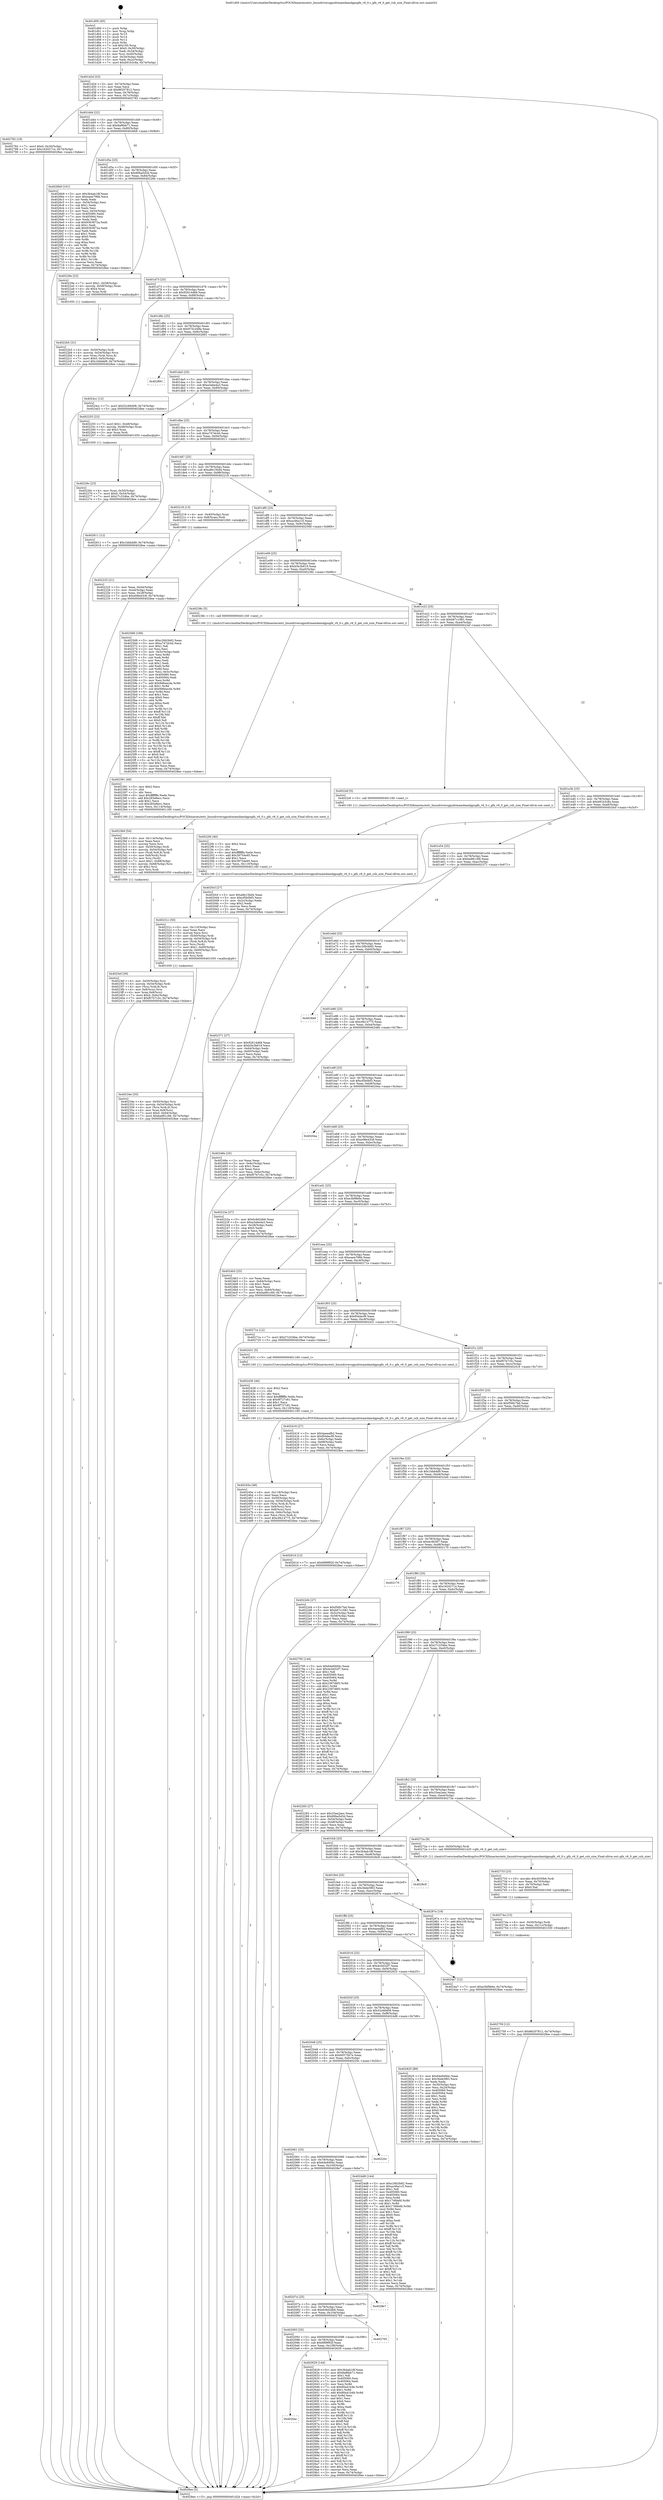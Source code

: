 digraph "0x401d00" {
  label = "0x401d00 (/mnt/c/Users/mathe/Desktop/tcc/POCII/binaries/extr_linuxdriversgpudrmamdamdgpugfx_v6_0.c_gfx_v6_0_get_csb_size_Final-ollvm.out::main(0))"
  labelloc = "t"
  node[shape=record]

  Entry [label="",width=0.3,height=0.3,shape=circle,fillcolor=black,style=filled]
  "0x401d2d" [label="{
     0x401d2d [23]\l
     | [instrs]\l
     &nbsp;&nbsp;0x401d2d \<+3\>: mov -0x74(%rbp),%eax\l
     &nbsp;&nbsp;0x401d30 \<+2\>: mov %eax,%ecx\l
     &nbsp;&nbsp;0x401d32 \<+6\>: sub $0x86207812,%ecx\l
     &nbsp;&nbsp;0x401d38 \<+3\>: mov %eax,-0x78(%rbp)\l
     &nbsp;&nbsp;0x401d3b \<+3\>: mov %ecx,-0x7c(%rbp)\l
     &nbsp;&nbsp;0x401d3e \<+6\>: je 0000000000402782 \<main+0xa82\>\l
  }"]
  "0x402782" [label="{
     0x402782 [19]\l
     | [instrs]\l
     &nbsp;&nbsp;0x402782 \<+7\>: movl $0x0,-0x30(%rbp)\l
     &nbsp;&nbsp;0x402789 \<+7\>: movl $0x1620271e,-0x74(%rbp)\l
     &nbsp;&nbsp;0x402790 \<+5\>: jmp 00000000004028ee \<main+0xbee\>\l
  }"]
  "0x401d44" [label="{
     0x401d44 [22]\l
     | [instrs]\l
     &nbsp;&nbsp;0x401d44 \<+5\>: jmp 0000000000401d49 \<main+0x49\>\l
     &nbsp;&nbsp;0x401d49 \<+3\>: mov -0x78(%rbp),%eax\l
     &nbsp;&nbsp;0x401d4c \<+5\>: sub $0x8af6bb71,%eax\l
     &nbsp;&nbsp;0x401d51 \<+3\>: mov %eax,-0x80(%rbp)\l
     &nbsp;&nbsp;0x401d54 \<+6\>: je 00000000004026b9 \<main+0x9b9\>\l
  }"]
  Exit [label="",width=0.3,height=0.3,shape=circle,fillcolor=black,style=filled,peripheries=2]
  "0x4026b9" [label="{
     0x4026b9 [101]\l
     | [instrs]\l
     &nbsp;&nbsp;0x4026b9 \<+5\>: mov $0x3b4ab18f,%eax\l
     &nbsp;&nbsp;0x4026be \<+5\>: mov $0xeaee796b,%ecx\l
     &nbsp;&nbsp;0x4026c3 \<+2\>: xor %edx,%edx\l
     &nbsp;&nbsp;0x4026c5 \<+3\>: mov -0x54(%rbp),%esi\l
     &nbsp;&nbsp;0x4026c8 \<+3\>: sub $0x1,%edx\l
     &nbsp;&nbsp;0x4026cb \<+2\>: sub %edx,%esi\l
     &nbsp;&nbsp;0x4026cd \<+3\>: mov %esi,-0x54(%rbp)\l
     &nbsp;&nbsp;0x4026d0 \<+7\>: mov 0x405060,%edx\l
     &nbsp;&nbsp;0x4026d7 \<+7\>: mov 0x405064,%esi\l
     &nbsp;&nbsp;0x4026de \<+2\>: mov %edx,%edi\l
     &nbsp;&nbsp;0x4026e0 \<+6\>: sub $0x9363872a,%edi\l
     &nbsp;&nbsp;0x4026e6 \<+3\>: sub $0x1,%edi\l
     &nbsp;&nbsp;0x4026e9 \<+6\>: add $0x9363872a,%edi\l
     &nbsp;&nbsp;0x4026ef \<+3\>: imul %edi,%edx\l
     &nbsp;&nbsp;0x4026f2 \<+3\>: and $0x1,%edx\l
     &nbsp;&nbsp;0x4026f5 \<+3\>: cmp $0x0,%edx\l
     &nbsp;&nbsp;0x4026f8 \<+4\>: sete %r8b\l
     &nbsp;&nbsp;0x4026fc \<+3\>: cmp $0xa,%esi\l
     &nbsp;&nbsp;0x4026ff \<+4\>: setl %r9b\l
     &nbsp;&nbsp;0x402703 \<+3\>: mov %r8b,%r10b\l
     &nbsp;&nbsp;0x402706 \<+3\>: and %r9b,%r10b\l
     &nbsp;&nbsp;0x402709 \<+3\>: xor %r9b,%r8b\l
     &nbsp;&nbsp;0x40270c \<+3\>: or %r8b,%r10b\l
     &nbsp;&nbsp;0x40270f \<+4\>: test $0x1,%r10b\l
     &nbsp;&nbsp;0x402713 \<+3\>: cmovne %ecx,%eax\l
     &nbsp;&nbsp;0x402716 \<+3\>: mov %eax,-0x74(%rbp)\l
     &nbsp;&nbsp;0x402719 \<+5\>: jmp 00000000004028ee \<main+0xbee\>\l
  }"]
  "0x401d5a" [label="{
     0x401d5a [25]\l
     | [instrs]\l
     &nbsp;&nbsp;0x401d5a \<+5\>: jmp 0000000000401d5f \<main+0x5f\>\l
     &nbsp;&nbsp;0x401d5f \<+3\>: mov -0x78(%rbp),%eax\l
     &nbsp;&nbsp;0x401d62 \<+5\>: sub $0x90ba5d3d,%eax\l
     &nbsp;&nbsp;0x401d67 \<+6\>: mov %eax,-0x84(%rbp)\l
     &nbsp;&nbsp;0x401d6d \<+6\>: je 000000000040229e \<main+0x59e\>\l
  }"]
  "0x402759" [label="{
     0x402759 [12]\l
     | [instrs]\l
     &nbsp;&nbsp;0x402759 \<+7\>: movl $0x86207812,-0x74(%rbp)\l
     &nbsp;&nbsp;0x402760 \<+5\>: jmp 00000000004028ee \<main+0xbee\>\l
  }"]
  "0x40229e" [label="{
     0x40229e [23]\l
     | [instrs]\l
     &nbsp;&nbsp;0x40229e \<+7\>: movl $0x1,-0x58(%rbp)\l
     &nbsp;&nbsp;0x4022a5 \<+4\>: movslq -0x58(%rbp),%rax\l
     &nbsp;&nbsp;0x4022a9 \<+4\>: shl $0x4,%rax\l
     &nbsp;&nbsp;0x4022ad \<+3\>: mov %rax,%rdi\l
     &nbsp;&nbsp;0x4022b0 \<+5\>: call 0000000000401050 \<malloc@plt\>\l
     | [calls]\l
     &nbsp;&nbsp;0x401050 \{1\} (unknown)\l
  }"]
  "0x401d73" [label="{
     0x401d73 [25]\l
     | [instrs]\l
     &nbsp;&nbsp;0x401d73 \<+5\>: jmp 0000000000401d78 \<main+0x78\>\l
     &nbsp;&nbsp;0x401d78 \<+3\>: mov -0x78(%rbp),%eax\l
     &nbsp;&nbsp;0x401d7b \<+5\>: sub $0x92614d68,%eax\l
     &nbsp;&nbsp;0x401d80 \<+6\>: mov %eax,-0x88(%rbp)\l
     &nbsp;&nbsp;0x401d86 \<+6\>: je 00000000004024cc \<main+0x7cc\>\l
  }"]
  "0x40274a" [label="{
     0x40274a [15]\l
     | [instrs]\l
     &nbsp;&nbsp;0x40274a \<+4\>: mov -0x50(%rbp),%rdi\l
     &nbsp;&nbsp;0x40274e \<+6\>: mov %eax,-0x11c(%rbp)\l
     &nbsp;&nbsp;0x402754 \<+5\>: call 0000000000401030 \<free@plt\>\l
     | [calls]\l
     &nbsp;&nbsp;0x401030 \{1\} (unknown)\l
  }"]
  "0x4024cc" [label="{
     0x4024cc [12]\l
     | [instrs]\l
     &nbsp;&nbsp;0x4024cc \<+7\>: movl $0x52c66d08,-0x74(%rbp)\l
     &nbsp;&nbsp;0x4024d3 \<+5\>: jmp 00000000004028ee \<main+0xbee\>\l
  }"]
  "0x401d8c" [label="{
     0x401d8c [25]\l
     | [instrs]\l
     &nbsp;&nbsp;0x401d8c \<+5\>: jmp 0000000000401d91 \<main+0x91\>\l
     &nbsp;&nbsp;0x401d91 \<+3\>: mov -0x78(%rbp),%eax\l
     &nbsp;&nbsp;0x401d94 \<+5\>: sub $0x97d1d48a,%eax\l
     &nbsp;&nbsp;0x401d99 \<+6\>: mov %eax,-0x8c(%rbp)\l
     &nbsp;&nbsp;0x401d9f \<+6\>: je 0000000000402891 \<main+0xb91\>\l
  }"]
  "0x402733" [label="{
     0x402733 [23]\l
     | [instrs]\l
     &nbsp;&nbsp;0x402733 \<+10\>: movabs $0x4030b6,%rdi\l
     &nbsp;&nbsp;0x40273d \<+3\>: mov %eax,-0x70(%rbp)\l
     &nbsp;&nbsp;0x402740 \<+3\>: mov -0x70(%rbp),%esi\l
     &nbsp;&nbsp;0x402743 \<+2\>: mov $0x0,%al\l
     &nbsp;&nbsp;0x402745 \<+5\>: call 0000000000401040 \<printf@plt\>\l
     | [calls]\l
     &nbsp;&nbsp;0x401040 \{1\} (unknown)\l
  }"]
  "0x402891" [label="{
     0x402891\l
  }", style=dashed]
  "0x401da5" [label="{
     0x401da5 [25]\l
     | [instrs]\l
     &nbsp;&nbsp;0x401da5 \<+5\>: jmp 0000000000401daa \<main+0xaa\>\l
     &nbsp;&nbsp;0x401daa \<+3\>: mov -0x78(%rbp),%eax\l
     &nbsp;&nbsp;0x401dad \<+5\>: sub $0xa3abe4a3,%eax\l
     &nbsp;&nbsp;0x401db2 \<+6\>: mov %eax,-0x90(%rbp)\l
     &nbsp;&nbsp;0x401db8 \<+6\>: je 0000000000402255 \<main+0x555\>\l
  }"]
  "0x4020ac" [label="{
     0x4020ac\l
  }", style=dashed]
  "0x402255" [label="{
     0x402255 [23]\l
     | [instrs]\l
     &nbsp;&nbsp;0x402255 \<+7\>: movl $0x1,-0x48(%rbp)\l
     &nbsp;&nbsp;0x40225c \<+4\>: movslq -0x48(%rbp),%rax\l
     &nbsp;&nbsp;0x402260 \<+4\>: shl $0x3,%rax\l
     &nbsp;&nbsp;0x402264 \<+3\>: mov %rax,%rdi\l
     &nbsp;&nbsp;0x402267 \<+5\>: call 0000000000401050 \<malloc@plt\>\l
     | [calls]\l
     &nbsp;&nbsp;0x401050 \{1\} (unknown)\l
  }"]
  "0x401dbe" [label="{
     0x401dbe [25]\l
     | [instrs]\l
     &nbsp;&nbsp;0x401dbe \<+5\>: jmp 0000000000401dc3 \<main+0xc3\>\l
     &nbsp;&nbsp;0x401dc3 \<+3\>: mov -0x78(%rbp),%eax\l
     &nbsp;&nbsp;0x401dc6 \<+5\>: sub $0xa747dc44,%eax\l
     &nbsp;&nbsp;0x401dcb \<+6\>: mov %eax,-0x94(%rbp)\l
     &nbsp;&nbsp;0x401dd1 \<+6\>: je 0000000000402611 \<main+0x911\>\l
  }"]
  "0x402629" [label="{
     0x402629 [144]\l
     | [instrs]\l
     &nbsp;&nbsp;0x402629 \<+5\>: mov $0x3b4ab18f,%eax\l
     &nbsp;&nbsp;0x40262e \<+5\>: mov $0x8af6bb71,%ecx\l
     &nbsp;&nbsp;0x402633 \<+2\>: mov $0x1,%dl\l
     &nbsp;&nbsp;0x402635 \<+7\>: mov 0x405060,%esi\l
     &nbsp;&nbsp;0x40263c \<+7\>: mov 0x405064,%edi\l
     &nbsp;&nbsp;0x402643 \<+3\>: mov %esi,%r8d\l
     &nbsp;&nbsp;0x402646 \<+7\>: sub $0x80a41b4b,%r8d\l
     &nbsp;&nbsp;0x40264d \<+4\>: sub $0x1,%r8d\l
     &nbsp;&nbsp;0x402651 \<+7\>: add $0x80a41b4b,%r8d\l
     &nbsp;&nbsp;0x402658 \<+4\>: imul %r8d,%esi\l
     &nbsp;&nbsp;0x40265c \<+3\>: and $0x1,%esi\l
     &nbsp;&nbsp;0x40265f \<+3\>: cmp $0x0,%esi\l
     &nbsp;&nbsp;0x402662 \<+4\>: sete %r9b\l
     &nbsp;&nbsp;0x402666 \<+3\>: cmp $0xa,%edi\l
     &nbsp;&nbsp;0x402669 \<+4\>: setl %r10b\l
     &nbsp;&nbsp;0x40266d \<+3\>: mov %r9b,%r11b\l
     &nbsp;&nbsp;0x402670 \<+4\>: xor $0xff,%r11b\l
     &nbsp;&nbsp;0x402674 \<+3\>: mov %r10b,%bl\l
     &nbsp;&nbsp;0x402677 \<+3\>: xor $0xff,%bl\l
     &nbsp;&nbsp;0x40267a \<+3\>: xor $0x1,%dl\l
     &nbsp;&nbsp;0x40267d \<+3\>: mov %r11b,%r14b\l
     &nbsp;&nbsp;0x402680 \<+4\>: and $0xff,%r14b\l
     &nbsp;&nbsp;0x402684 \<+3\>: and %dl,%r9b\l
     &nbsp;&nbsp;0x402687 \<+3\>: mov %bl,%r15b\l
     &nbsp;&nbsp;0x40268a \<+4\>: and $0xff,%r15b\l
     &nbsp;&nbsp;0x40268e \<+3\>: and %dl,%r10b\l
     &nbsp;&nbsp;0x402691 \<+3\>: or %r9b,%r14b\l
     &nbsp;&nbsp;0x402694 \<+3\>: or %r10b,%r15b\l
     &nbsp;&nbsp;0x402697 \<+3\>: xor %r15b,%r14b\l
     &nbsp;&nbsp;0x40269a \<+3\>: or %bl,%r11b\l
     &nbsp;&nbsp;0x40269d \<+4\>: xor $0xff,%r11b\l
     &nbsp;&nbsp;0x4026a1 \<+3\>: or $0x1,%dl\l
     &nbsp;&nbsp;0x4026a4 \<+3\>: and %dl,%r11b\l
     &nbsp;&nbsp;0x4026a7 \<+3\>: or %r11b,%r14b\l
     &nbsp;&nbsp;0x4026aa \<+4\>: test $0x1,%r14b\l
     &nbsp;&nbsp;0x4026ae \<+3\>: cmovne %ecx,%eax\l
     &nbsp;&nbsp;0x4026b1 \<+3\>: mov %eax,-0x74(%rbp)\l
     &nbsp;&nbsp;0x4026b4 \<+5\>: jmp 00000000004028ee \<main+0xbee\>\l
  }"]
  "0x402611" [label="{
     0x402611 [12]\l
     | [instrs]\l
     &nbsp;&nbsp;0x402611 \<+7\>: movl $0x1bbbdd9,-0x74(%rbp)\l
     &nbsp;&nbsp;0x402618 \<+5\>: jmp 00000000004028ee \<main+0xbee\>\l
  }"]
  "0x401dd7" [label="{
     0x401dd7 [25]\l
     | [instrs]\l
     &nbsp;&nbsp;0x401dd7 \<+5\>: jmp 0000000000401ddc \<main+0xdc\>\l
     &nbsp;&nbsp;0x401ddc \<+3\>: mov -0x78(%rbp),%eax\l
     &nbsp;&nbsp;0x401ddf \<+5\>: sub $0xa8e15bd4,%eax\l
     &nbsp;&nbsp;0x401de4 \<+6\>: mov %eax,-0x98(%rbp)\l
     &nbsp;&nbsp;0x401dea \<+6\>: je 0000000000402218 \<main+0x518\>\l
  }"]
  "0x402093" [label="{
     0x402093 [25]\l
     | [instrs]\l
     &nbsp;&nbsp;0x402093 \<+5\>: jmp 0000000000402098 \<main+0x398\>\l
     &nbsp;&nbsp;0x402098 \<+3\>: mov -0x78(%rbp),%eax\l
     &nbsp;&nbsp;0x40209b \<+5\>: sub $0x6f99f92f,%eax\l
     &nbsp;&nbsp;0x4020a0 \<+6\>: mov %eax,-0x108(%rbp)\l
     &nbsp;&nbsp;0x4020a6 \<+6\>: je 0000000000402629 \<main+0x929\>\l
  }"]
  "0x402218" [label="{
     0x402218 [13]\l
     | [instrs]\l
     &nbsp;&nbsp;0x402218 \<+4\>: mov -0x40(%rbp),%rax\l
     &nbsp;&nbsp;0x40221c \<+4\>: mov 0x8(%rax),%rdi\l
     &nbsp;&nbsp;0x402220 \<+5\>: call 0000000000401060 \<atoi@plt\>\l
     | [calls]\l
     &nbsp;&nbsp;0x401060 \{1\} (unknown)\l
  }"]
  "0x401df0" [label="{
     0x401df0 [25]\l
     | [instrs]\l
     &nbsp;&nbsp;0x401df0 \<+5\>: jmp 0000000000401df5 \<main+0xf5\>\l
     &nbsp;&nbsp;0x401df5 \<+3\>: mov -0x78(%rbp),%eax\l
     &nbsp;&nbsp;0x401df8 \<+5\>: sub $0xac46a1c5,%eax\l
     &nbsp;&nbsp;0x401dfd \<+6\>: mov %eax,-0x9c(%rbp)\l
     &nbsp;&nbsp;0x401e03 \<+6\>: je 0000000000402568 \<main+0x868\>\l
  }"]
  "0x402765" [label="{
     0x402765\l
  }", style=dashed]
  "0x402568" [label="{
     0x402568 [169]\l
     | [instrs]\l
     &nbsp;&nbsp;0x402568 \<+5\>: mov $0xc26b3b82,%eax\l
     &nbsp;&nbsp;0x40256d \<+5\>: mov $0xa747dc44,%ecx\l
     &nbsp;&nbsp;0x402572 \<+2\>: mov $0x1,%dl\l
     &nbsp;&nbsp;0x402574 \<+2\>: xor %esi,%esi\l
     &nbsp;&nbsp;0x402576 \<+3\>: mov -0x5c(%rbp),%edi\l
     &nbsp;&nbsp;0x402579 \<+3\>: mov %esi,%r8d\l
     &nbsp;&nbsp;0x40257c \<+3\>: sub %edi,%r8d\l
     &nbsp;&nbsp;0x40257f \<+2\>: mov %esi,%edi\l
     &nbsp;&nbsp;0x402581 \<+3\>: sub $0x1,%edi\l
     &nbsp;&nbsp;0x402584 \<+3\>: add %edi,%r8d\l
     &nbsp;&nbsp;0x402587 \<+3\>: sub %r8d,%esi\l
     &nbsp;&nbsp;0x40258a \<+3\>: mov %esi,-0x5c(%rbp)\l
     &nbsp;&nbsp;0x40258d \<+7\>: mov 0x405060,%esi\l
     &nbsp;&nbsp;0x402594 \<+7\>: mov 0x405064,%edi\l
     &nbsp;&nbsp;0x40259b \<+3\>: mov %esi,%r8d\l
     &nbsp;&nbsp;0x40259e \<+7\>: add $0x9d6eacda,%r8d\l
     &nbsp;&nbsp;0x4025a5 \<+4\>: sub $0x1,%r8d\l
     &nbsp;&nbsp;0x4025a9 \<+7\>: sub $0x9d6eacda,%r8d\l
     &nbsp;&nbsp;0x4025b0 \<+4\>: imul %r8d,%esi\l
     &nbsp;&nbsp;0x4025b4 \<+3\>: and $0x1,%esi\l
     &nbsp;&nbsp;0x4025b7 \<+3\>: cmp $0x0,%esi\l
     &nbsp;&nbsp;0x4025ba \<+4\>: sete %r9b\l
     &nbsp;&nbsp;0x4025be \<+3\>: cmp $0xa,%edi\l
     &nbsp;&nbsp;0x4025c1 \<+4\>: setl %r10b\l
     &nbsp;&nbsp;0x4025c5 \<+3\>: mov %r9b,%r11b\l
     &nbsp;&nbsp;0x4025c8 \<+4\>: xor $0xff,%r11b\l
     &nbsp;&nbsp;0x4025cc \<+3\>: mov %r10b,%bl\l
     &nbsp;&nbsp;0x4025cf \<+3\>: xor $0xff,%bl\l
     &nbsp;&nbsp;0x4025d2 \<+3\>: xor $0x0,%dl\l
     &nbsp;&nbsp;0x4025d5 \<+3\>: mov %r11b,%r14b\l
     &nbsp;&nbsp;0x4025d8 \<+4\>: and $0x0,%r14b\l
     &nbsp;&nbsp;0x4025dc \<+3\>: and %dl,%r9b\l
     &nbsp;&nbsp;0x4025df \<+3\>: mov %bl,%r15b\l
     &nbsp;&nbsp;0x4025e2 \<+4\>: and $0x0,%r15b\l
     &nbsp;&nbsp;0x4025e6 \<+3\>: and %dl,%r10b\l
     &nbsp;&nbsp;0x4025e9 \<+3\>: or %r9b,%r14b\l
     &nbsp;&nbsp;0x4025ec \<+3\>: or %r10b,%r15b\l
     &nbsp;&nbsp;0x4025ef \<+3\>: xor %r15b,%r14b\l
     &nbsp;&nbsp;0x4025f2 \<+3\>: or %bl,%r11b\l
     &nbsp;&nbsp;0x4025f5 \<+4\>: xor $0xff,%r11b\l
     &nbsp;&nbsp;0x4025f9 \<+3\>: or $0x0,%dl\l
     &nbsp;&nbsp;0x4025fc \<+3\>: and %dl,%r11b\l
     &nbsp;&nbsp;0x4025ff \<+3\>: or %r11b,%r14b\l
     &nbsp;&nbsp;0x402602 \<+4\>: test $0x1,%r14b\l
     &nbsp;&nbsp;0x402606 \<+3\>: cmovne %ecx,%eax\l
     &nbsp;&nbsp;0x402609 \<+3\>: mov %eax,-0x74(%rbp)\l
     &nbsp;&nbsp;0x40260c \<+5\>: jmp 00000000004028ee \<main+0xbee\>\l
  }"]
  "0x401e09" [label="{
     0x401e09 [25]\l
     | [instrs]\l
     &nbsp;&nbsp;0x401e09 \<+5\>: jmp 0000000000401e0e \<main+0x10e\>\l
     &nbsp;&nbsp;0x401e0e \<+3\>: mov -0x78(%rbp),%eax\l
     &nbsp;&nbsp;0x401e11 \<+5\>: sub $0xb5e3b619,%eax\l
     &nbsp;&nbsp;0x401e16 \<+6\>: mov %eax,-0xa0(%rbp)\l
     &nbsp;&nbsp;0x401e1c \<+6\>: je 000000000040238c \<main+0x68c\>\l
  }"]
  "0x40207a" [label="{
     0x40207a [25]\l
     | [instrs]\l
     &nbsp;&nbsp;0x40207a \<+5\>: jmp 000000000040207f \<main+0x37f\>\l
     &nbsp;&nbsp;0x40207f \<+3\>: mov -0x78(%rbp),%eax\l
     &nbsp;&nbsp;0x402082 \<+5\>: sub $0x6c8d2db6,%eax\l
     &nbsp;&nbsp;0x402087 \<+6\>: mov %eax,-0x104(%rbp)\l
     &nbsp;&nbsp;0x40208d \<+6\>: je 0000000000402765 \<main+0xa65\>\l
  }"]
  "0x40238c" [label="{
     0x40238c [5]\l
     | [instrs]\l
     &nbsp;&nbsp;0x40238c \<+5\>: call 0000000000401160 \<next_i\>\l
     | [calls]\l
     &nbsp;&nbsp;0x401160 \{1\} (/mnt/c/Users/mathe/Desktop/tcc/POCII/binaries/extr_linuxdriversgpudrmamdamdgpugfx_v6_0.c_gfx_v6_0_get_csb_size_Final-ollvm.out::next_i)\l
  }"]
  "0x401e22" [label="{
     0x401e22 [25]\l
     | [instrs]\l
     &nbsp;&nbsp;0x401e22 \<+5\>: jmp 0000000000401e27 \<main+0x127\>\l
     &nbsp;&nbsp;0x401e27 \<+3\>: mov -0x78(%rbp),%eax\l
     &nbsp;&nbsp;0x401e2a \<+5\>: sub $0xb67c1681,%eax\l
     &nbsp;&nbsp;0x401e2f \<+6\>: mov %eax,-0xa4(%rbp)\l
     &nbsp;&nbsp;0x401e35 \<+6\>: je 00000000004022ef \<main+0x5ef\>\l
  }"]
  "0x4028e7" [label="{
     0x4028e7\l
  }", style=dashed]
  "0x4022ef" [label="{
     0x4022ef [5]\l
     | [instrs]\l
     &nbsp;&nbsp;0x4022ef \<+5\>: call 0000000000401160 \<next_i\>\l
     | [calls]\l
     &nbsp;&nbsp;0x401160 \{1\} (/mnt/c/Users/mathe/Desktop/tcc/POCII/binaries/extr_linuxdriversgpudrmamdamdgpugfx_v6_0.c_gfx_v6_0_get_csb_size_Final-ollvm.out::next_i)\l
  }"]
  "0x401e3b" [label="{
     0x401e3b [25]\l
     | [instrs]\l
     &nbsp;&nbsp;0x401e3b \<+5\>: jmp 0000000000401e40 \<main+0x140\>\l
     &nbsp;&nbsp;0x401e40 \<+3\>: mov -0x78(%rbp),%eax\l
     &nbsp;&nbsp;0x401e43 \<+5\>: sub $0xb91b3c8a,%eax\l
     &nbsp;&nbsp;0x401e48 \<+6\>: mov %eax,-0xa8(%rbp)\l
     &nbsp;&nbsp;0x401e4e \<+6\>: je 00000000004020cf \<main+0x3cf\>\l
  }"]
  "0x402061" [label="{
     0x402061 [25]\l
     | [instrs]\l
     &nbsp;&nbsp;0x402061 \<+5\>: jmp 0000000000402066 \<main+0x366\>\l
     &nbsp;&nbsp;0x402066 \<+3\>: mov -0x78(%rbp),%eax\l
     &nbsp;&nbsp;0x402069 \<+5\>: sub $0x64e9494c,%eax\l
     &nbsp;&nbsp;0x40206e \<+6\>: mov %eax,-0x100(%rbp)\l
     &nbsp;&nbsp;0x402074 \<+6\>: je 00000000004028e7 \<main+0xbe7\>\l
  }"]
  "0x4020cf" [label="{
     0x4020cf [27]\l
     | [instrs]\l
     &nbsp;&nbsp;0x4020cf \<+5\>: mov $0xa8e15bd4,%eax\l
     &nbsp;&nbsp;0x4020d4 \<+5\>: mov $0xcf5b0bf3,%ecx\l
     &nbsp;&nbsp;0x4020d9 \<+3\>: mov -0x2c(%rbp),%edx\l
     &nbsp;&nbsp;0x4020dc \<+3\>: cmp $0x2,%edx\l
     &nbsp;&nbsp;0x4020df \<+3\>: cmovne %ecx,%eax\l
     &nbsp;&nbsp;0x4020e2 \<+3\>: mov %eax,-0x74(%rbp)\l
     &nbsp;&nbsp;0x4020e5 \<+5\>: jmp 00000000004028ee \<main+0xbee\>\l
  }"]
  "0x401e54" [label="{
     0x401e54 [25]\l
     | [instrs]\l
     &nbsp;&nbsp;0x401e54 \<+5\>: jmp 0000000000401e59 \<main+0x159\>\l
     &nbsp;&nbsp;0x401e59 \<+3\>: mov -0x78(%rbp),%eax\l
     &nbsp;&nbsp;0x401e5c \<+5\>: sub $0xba981c68,%eax\l
     &nbsp;&nbsp;0x401e61 \<+6\>: mov %eax,-0xac(%rbp)\l
     &nbsp;&nbsp;0x401e67 \<+6\>: je 0000000000402371 \<main+0x671\>\l
  }"]
  "0x4028ee" [label="{
     0x4028ee [5]\l
     | [instrs]\l
     &nbsp;&nbsp;0x4028ee \<+5\>: jmp 0000000000401d2d \<main+0x2d\>\l
  }"]
  "0x401d00" [label="{
     0x401d00 [45]\l
     | [instrs]\l
     &nbsp;&nbsp;0x401d00 \<+1\>: push %rbp\l
     &nbsp;&nbsp;0x401d01 \<+3\>: mov %rsp,%rbp\l
     &nbsp;&nbsp;0x401d04 \<+2\>: push %r15\l
     &nbsp;&nbsp;0x401d06 \<+2\>: push %r14\l
     &nbsp;&nbsp;0x401d08 \<+2\>: push %r12\l
     &nbsp;&nbsp;0x401d0a \<+1\>: push %rbx\l
     &nbsp;&nbsp;0x401d0b \<+7\>: sub $0x100,%rsp\l
     &nbsp;&nbsp;0x401d12 \<+7\>: movl $0x0,-0x30(%rbp)\l
     &nbsp;&nbsp;0x401d19 \<+3\>: mov %edi,-0x34(%rbp)\l
     &nbsp;&nbsp;0x401d1c \<+4\>: mov %rsi,-0x40(%rbp)\l
     &nbsp;&nbsp;0x401d20 \<+3\>: mov -0x34(%rbp),%edi\l
     &nbsp;&nbsp;0x401d23 \<+3\>: mov %edi,-0x2c(%rbp)\l
     &nbsp;&nbsp;0x401d26 \<+7\>: movl $0xb91b3c8a,-0x74(%rbp)\l
  }"]
  "0x402225" [label="{
     0x402225 [21]\l
     | [instrs]\l
     &nbsp;&nbsp;0x402225 \<+3\>: mov %eax,-0x44(%rbp)\l
     &nbsp;&nbsp;0x402228 \<+3\>: mov -0x44(%rbp),%eax\l
     &nbsp;&nbsp;0x40222b \<+3\>: mov %eax,-0x28(%rbp)\l
     &nbsp;&nbsp;0x40222e \<+7\>: movl $0xe08e43c8,-0x74(%rbp)\l
     &nbsp;&nbsp;0x402235 \<+5\>: jmp 00000000004028ee \<main+0xbee\>\l
  }"]
  "0x40220c" [label="{
     0x40220c\l
  }", style=dashed]
  "0x402371" [label="{
     0x402371 [27]\l
     | [instrs]\l
     &nbsp;&nbsp;0x402371 \<+5\>: mov $0x92614d68,%eax\l
     &nbsp;&nbsp;0x402376 \<+5\>: mov $0xb5e3b619,%ecx\l
     &nbsp;&nbsp;0x40237b \<+3\>: mov -0x64(%rbp),%edx\l
     &nbsp;&nbsp;0x40237e \<+3\>: cmp -0x60(%rbp),%edx\l
     &nbsp;&nbsp;0x402381 \<+3\>: cmovl %ecx,%eax\l
     &nbsp;&nbsp;0x402384 \<+3\>: mov %eax,-0x74(%rbp)\l
     &nbsp;&nbsp;0x402387 \<+5\>: jmp 00000000004028ee \<main+0xbee\>\l
  }"]
  "0x401e6d" [label="{
     0x401e6d [25]\l
     | [instrs]\l
     &nbsp;&nbsp;0x401e6d \<+5\>: jmp 0000000000401e72 \<main+0x172\>\l
     &nbsp;&nbsp;0x401e72 \<+3\>: mov -0x78(%rbp),%eax\l
     &nbsp;&nbsp;0x401e75 \<+5\>: sub $0xc26b3b82,%eax\l
     &nbsp;&nbsp;0x401e7a \<+6\>: mov %eax,-0xb0(%rbp)\l
     &nbsp;&nbsp;0x401e80 \<+6\>: je 00000000004028a9 \<main+0xba9\>\l
  }"]
  "0x402048" [label="{
     0x402048 [25]\l
     | [instrs]\l
     &nbsp;&nbsp;0x402048 \<+5\>: jmp 000000000040204d \<main+0x34d\>\l
     &nbsp;&nbsp;0x40204d \<+3\>: mov -0x78(%rbp),%eax\l
     &nbsp;&nbsp;0x402050 \<+5\>: sub $0x60575b7e,%eax\l
     &nbsp;&nbsp;0x402055 \<+6\>: mov %eax,-0xfc(%rbp)\l
     &nbsp;&nbsp;0x40205b \<+6\>: je 000000000040220c \<main+0x50c\>\l
  }"]
  "0x4028a9" [label="{
     0x4028a9\l
  }", style=dashed]
  "0x401e86" [label="{
     0x401e86 [25]\l
     | [instrs]\l
     &nbsp;&nbsp;0x401e86 \<+5\>: jmp 0000000000401e8b \<main+0x18b\>\l
     &nbsp;&nbsp;0x401e8b \<+3\>: mov -0x78(%rbp),%eax\l
     &nbsp;&nbsp;0x401e8e \<+5\>: sub $0xc6b14775,%eax\l
     &nbsp;&nbsp;0x401e93 \<+6\>: mov %eax,-0xb4(%rbp)\l
     &nbsp;&nbsp;0x401e99 \<+6\>: je 000000000040248e \<main+0x78e\>\l
  }"]
  "0x4024d8" [label="{
     0x4024d8 [144]\l
     | [instrs]\l
     &nbsp;&nbsp;0x4024d8 \<+5\>: mov $0xc26b3b82,%eax\l
     &nbsp;&nbsp;0x4024dd \<+5\>: mov $0xac46a1c5,%ecx\l
     &nbsp;&nbsp;0x4024e2 \<+2\>: mov $0x1,%dl\l
     &nbsp;&nbsp;0x4024e4 \<+7\>: mov 0x405060,%esi\l
     &nbsp;&nbsp;0x4024eb \<+7\>: mov 0x405064,%edi\l
     &nbsp;&nbsp;0x4024f2 \<+3\>: mov %esi,%r8d\l
     &nbsp;&nbsp;0x4024f5 \<+7\>: sub $0x174fdefd,%r8d\l
     &nbsp;&nbsp;0x4024fc \<+4\>: sub $0x1,%r8d\l
     &nbsp;&nbsp;0x402500 \<+7\>: add $0x174fdefd,%r8d\l
     &nbsp;&nbsp;0x402507 \<+4\>: imul %r8d,%esi\l
     &nbsp;&nbsp;0x40250b \<+3\>: and $0x1,%esi\l
     &nbsp;&nbsp;0x40250e \<+3\>: cmp $0x0,%esi\l
     &nbsp;&nbsp;0x402511 \<+4\>: sete %r9b\l
     &nbsp;&nbsp;0x402515 \<+3\>: cmp $0xa,%edi\l
     &nbsp;&nbsp;0x402518 \<+4\>: setl %r10b\l
     &nbsp;&nbsp;0x40251c \<+3\>: mov %r9b,%r11b\l
     &nbsp;&nbsp;0x40251f \<+4\>: xor $0xff,%r11b\l
     &nbsp;&nbsp;0x402523 \<+3\>: mov %r10b,%bl\l
     &nbsp;&nbsp;0x402526 \<+3\>: xor $0xff,%bl\l
     &nbsp;&nbsp;0x402529 \<+3\>: xor $0x1,%dl\l
     &nbsp;&nbsp;0x40252c \<+3\>: mov %r11b,%r14b\l
     &nbsp;&nbsp;0x40252f \<+4\>: and $0xff,%r14b\l
     &nbsp;&nbsp;0x402533 \<+3\>: and %dl,%r9b\l
     &nbsp;&nbsp;0x402536 \<+3\>: mov %bl,%r15b\l
     &nbsp;&nbsp;0x402539 \<+4\>: and $0xff,%r15b\l
     &nbsp;&nbsp;0x40253d \<+3\>: and %dl,%r10b\l
     &nbsp;&nbsp;0x402540 \<+3\>: or %r9b,%r14b\l
     &nbsp;&nbsp;0x402543 \<+3\>: or %r10b,%r15b\l
     &nbsp;&nbsp;0x402546 \<+3\>: xor %r15b,%r14b\l
     &nbsp;&nbsp;0x402549 \<+3\>: or %bl,%r11b\l
     &nbsp;&nbsp;0x40254c \<+4\>: xor $0xff,%r11b\l
     &nbsp;&nbsp;0x402550 \<+3\>: or $0x1,%dl\l
     &nbsp;&nbsp;0x402553 \<+3\>: and %dl,%r11b\l
     &nbsp;&nbsp;0x402556 \<+3\>: or %r11b,%r14b\l
     &nbsp;&nbsp;0x402559 \<+4\>: test $0x1,%r14b\l
     &nbsp;&nbsp;0x40255d \<+3\>: cmovne %ecx,%eax\l
     &nbsp;&nbsp;0x402560 \<+3\>: mov %eax,-0x74(%rbp)\l
     &nbsp;&nbsp;0x402563 \<+5\>: jmp 00000000004028ee \<main+0xbee\>\l
  }"]
  "0x40248e" [label="{
     0x40248e [25]\l
     | [instrs]\l
     &nbsp;&nbsp;0x40248e \<+2\>: xor %eax,%eax\l
     &nbsp;&nbsp;0x402490 \<+3\>: mov -0x6c(%rbp),%ecx\l
     &nbsp;&nbsp;0x402493 \<+3\>: sub $0x1,%eax\l
     &nbsp;&nbsp;0x402496 \<+2\>: sub %eax,%ecx\l
     &nbsp;&nbsp;0x402498 \<+3\>: mov %ecx,-0x6c(%rbp)\l
     &nbsp;&nbsp;0x40249b \<+7\>: movl $0xf07b7c5c,-0x74(%rbp)\l
     &nbsp;&nbsp;0x4024a2 \<+5\>: jmp 00000000004028ee \<main+0xbee\>\l
  }"]
  "0x401e9f" [label="{
     0x401e9f [25]\l
     | [instrs]\l
     &nbsp;&nbsp;0x401e9f \<+5\>: jmp 0000000000401ea4 \<main+0x1a4\>\l
     &nbsp;&nbsp;0x401ea4 \<+3\>: mov -0x78(%rbp),%eax\l
     &nbsp;&nbsp;0x401ea7 \<+5\>: sub $0xcf5b0bf3,%eax\l
     &nbsp;&nbsp;0x401eac \<+6\>: mov %eax,-0xb8(%rbp)\l
     &nbsp;&nbsp;0x401eb2 \<+6\>: je 00000000004020ea \<main+0x3ea\>\l
  }"]
  "0x40202f" [label="{
     0x40202f [25]\l
     | [instrs]\l
     &nbsp;&nbsp;0x40202f \<+5\>: jmp 0000000000402034 \<main+0x334\>\l
     &nbsp;&nbsp;0x402034 \<+3\>: mov -0x78(%rbp),%eax\l
     &nbsp;&nbsp;0x402037 \<+5\>: sub $0x52c66d08,%eax\l
     &nbsp;&nbsp;0x40203c \<+6\>: mov %eax,-0xf8(%rbp)\l
     &nbsp;&nbsp;0x402042 \<+6\>: je 00000000004024d8 \<main+0x7d8\>\l
  }"]
  "0x4020ea" [label="{
     0x4020ea\l
  }", style=dashed]
  "0x401eb8" [label="{
     0x401eb8 [25]\l
     | [instrs]\l
     &nbsp;&nbsp;0x401eb8 \<+5\>: jmp 0000000000401ebd \<main+0x1bd\>\l
     &nbsp;&nbsp;0x401ebd \<+3\>: mov -0x78(%rbp),%eax\l
     &nbsp;&nbsp;0x401ec0 \<+5\>: sub $0xe08e43c8,%eax\l
     &nbsp;&nbsp;0x401ec5 \<+6\>: mov %eax,-0xbc(%rbp)\l
     &nbsp;&nbsp;0x401ecb \<+6\>: je 000000000040223a \<main+0x53a\>\l
  }"]
  "0x402825" [label="{
     0x402825 [89]\l
     | [instrs]\l
     &nbsp;&nbsp;0x402825 \<+5\>: mov $0x64e9494c,%eax\l
     &nbsp;&nbsp;0x40282a \<+5\>: mov $0x3bde5f83,%ecx\l
     &nbsp;&nbsp;0x40282f \<+2\>: xor %edx,%edx\l
     &nbsp;&nbsp;0x402831 \<+3\>: mov -0x30(%rbp),%esi\l
     &nbsp;&nbsp;0x402834 \<+3\>: mov %esi,-0x24(%rbp)\l
     &nbsp;&nbsp;0x402837 \<+7\>: mov 0x405060,%esi\l
     &nbsp;&nbsp;0x40283e \<+7\>: mov 0x405064,%edi\l
     &nbsp;&nbsp;0x402845 \<+3\>: sub $0x1,%edx\l
     &nbsp;&nbsp;0x402848 \<+3\>: mov %esi,%r8d\l
     &nbsp;&nbsp;0x40284b \<+3\>: add %edx,%r8d\l
     &nbsp;&nbsp;0x40284e \<+4\>: imul %r8d,%esi\l
     &nbsp;&nbsp;0x402852 \<+3\>: and $0x1,%esi\l
     &nbsp;&nbsp;0x402855 \<+3\>: cmp $0x0,%esi\l
     &nbsp;&nbsp;0x402858 \<+4\>: sete %r9b\l
     &nbsp;&nbsp;0x40285c \<+3\>: cmp $0xa,%edi\l
     &nbsp;&nbsp;0x40285f \<+4\>: setl %r10b\l
     &nbsp;&nbsp;0x402863 \<+3\>: mov %r9b,%r11b\l
     &nbsp;&nbsp;0x402866 \<+3\>: and %r10b,%r11b\l
     &nbsp;&nbsp;0x402869 \<+3\>: xor %r10b,%r9b\l
     &nbsp;&nbsp;0x40286c \<+3\>: or %r9b,%r11b\l
     &nbsp;&nbsp;0x40286f \<+4\>: test $0x1,%r11b\l
     &nbsp;&nbsp;0x402873 \<+3\>: cmovne %ecx,%eax\l
     &nbsp;&nbsp;0x402876 \<+3\>: mov %eax,-0x74(%rbp)\l
     &nbsp;&nbsp;0x402879 \<+5\>: jmp 00000000004028ee \<main+0xbee\>\l
  }"]
  "0x40223a" [label="{
     0x40223a [27]\l
     | [instrs]\l
     &nbsp;&nbsp;0x40223a \<+5\>: mov $0x6c8d2db6,%eax\l
     &nbsp;&nbsp;0x40223f \<+5\>: mov $0xa3abe4a3,%ecx\l
     &nbsp;&nbsp;0x402244 \<+3\>: mov -0x28(%rbp),%edx\l
     &nbsp;&nbsp;0x402247 \<+3\>: cmp $0x0,%edx\l
     &nbsp;&nbsp;0x40224a \<+3\>: cmove %ecx,%eax\l
     &nbsp;&nbsp;0x40224d \<+3\>: mov %eax,-0x74(%rbp)\l
     &nbsp;&nbsp;0x402250 \<+5\>: jmp 00000000004028ee \<main+0xbee\>\l
  }"]
  "0x401ed1" [label="{
     0x401ed1 [25]\l
     | [instrs]\l
     &nbsp;&nbsp;0x401ed1 \<+5\>: jmp 0000000000401ed6 \<main+0x1d6\>\l
     &nbsp;&nbsp;0x401ed6 \<+3\>: mov -0x78(%rbp),%eax\l
     &nbsp;&nbsp;0x401ed9 \<+5\>: sub $0xe3bf9b6e,%eax\l
     &nbsp;&nbsp;0x401ede \<+6\>: mov %eax,-0xc0(%rbp)\l
     &nbsp;&nbsp;0x401ee4 \<+6\>: je 00000000004024b3 \<main+0x7b3\>\l
  }"]
  "0x40226c" [label="{
     0x40226c [23]\l
     | [instrs]\l
     &nbsp;&nbsp;0x40226c \<+4\>: mov %rax,-0x50(%rbp)\l
     &nbsp;&nbsp;0x402270 \<+7\>: movl $0x0,-0x54(%rbp)\l
     &nbsp;&nbsp;0x402277 \<+7\>: movl $0x27c334be,-0x74(%rbp)\l
     &nbsp;&nbsp;0x40227e \<+5\>: jmp 00000000004028ee \<main+0xbee\>\l
  }"]
  "0x402016" [label="{
     0x402016 [25]\l
     | [instrs]\l
     &nbsp;&nbsp;0x402016 \<+5\>: jmp 000000000040201b \<main+0x31b\>\l
     &nbsp;&nbsp;0x40201b \<+3\>: mov -0x78(%rbp),%eax\l
     &nbsp;&nbsp;0x40201e \<+5\>: sub $0x4c0d32f7,%eax\l
     &nbsp;&nbsp;0x402023 \<+6\>: mov %eax,-0xf4(%rbp)\l
     &nbsp;&nbsp;0x402029 \<+6\>: je 0000000000402825 \<main+0xb25\>\l
  }"]
  "0x4024b3" [label="{
     0x4024b3 [25]\l
     | [instrs]\l
     &nbsp;&nbsp;0x4024b3 \<+2\>: xor %eax,%eax\l
     &nbsp;&nbsp;0x4024b5 \<+3\>: mov -0x64(%rbp),%ecx\l
     &nbsp;&nbsp;0x4024b8 \<+3\>: sub $0x1,%eax\l
     &nbsp;&nbsp;0x4024bb \<+2\>: sub %eax,%ecx\l
     &nbsp;&nbsp;0x4024bd \<+3\>: mov %ecx,-0x64(%rbp)\l
     &nbsp;&nbsp;0x4024c0 \<+7\>: movl $0xba981c68,-0x74(%rbp)\l
     &nbsp;&nbsp;0x4024c7 \<+5\>: jmp 00000000004028ee \<main+0xbee\>\l
  }"]
  "0x401eea" [label="{
     0x401eea [25]\l
     | [instrs]\l
     &nbsp;&nbsp;0x401eea \<+5\>: jmp 0000000000401eef \<main+0x1ef\>\l
     &nbsp;&nbsp;0x401eef \<+3\>: mov -0x78(%rbp),%eax\l
     &nbsp;&nbsp;0x401ef2 \<+5\>: sub $0xeaee796b,%eax\l
     &nbsp;&nbsp;0x401ef7 \<+6\>: mov %eax,-0xc4(%rbp)\l
     &nbsp;&nbsp;0x401efd \<+6\>: je 000000000040271e \<main+0xa1e\>\l
  }"]
  "0x4024a7" [label="{
     0x4024a7 [12]\l
     | [instrs]\l
     &nbsp;&nbsp;0x4024a7 \<+7\>: movl $0xe3bf9b6e,-0x74(%rbp)\l
     &nbsp;&nbsp;0x4024ae \<+5\>: jmp 00000000004028ee \<main+0xbee\>\l
  }"]
  "0x40271e" [label="{
     0x40271e [12]\l
     | [instrs]\l
     &nbsp;&nbsp;0x40271e \<+7\>: movl $0x27c334be,-0x74(%rbp)\l
     &nbsp;&nbsp;0x402725 \<+5\>: jmp 00000000004028ee \<main+0xbee\>\l
  }"]
  "0x401f03" [label="{
     0x401f03 [25]\l
     | [instrs]\l
     &nbsp;&nbsp;0x401f03 \<+5\>: jmp 0000000000401f08 \<main+0x208\>\l
     &nbsp;&nbsp;0x401f08 \<+3\>: mov -0x78(%rbp),%eax\l
     &nbsp;&nbsp;0x401f0b \<+5\>: sub $0xf04decf9,%eax\l
     &nbsp;&nbsp;0x401f10 \<+6\>: mov %eax,-0xc8(%rbp)\l
     &nbsp;&nbsp;0x401f16 \<+6\>: je 0000000000402431 \<main+0x731\>\l
  }"]
  "0x401ffd" [label="{
     0x401ffd [25]\l
     | [instrs]\l
     &nbsp;&nbsp;0x401ffd \<+5\>: jmp 0000000000402002 \<main+0x302\>\l
     &nbsp;&nbsp;0x402002 \<+3\>: mov -0x78(%rbp),%eax\l
     &nbsp;&nbsp;0x402005 \<+5\>: sub $0x4aeeafb2,%eax\l
     &nbsp;&nbsp;0x40200a \<+6\>: mov %eax,-0xf0(%rbp)\l
     &nbsp;&nbsp;0x402010 \<+6\>: je 00000000004024a7 \<main+0x7a7\>\l
  }"]
  "0x402431" [label="{
     0x402431 [5]\l
     | [instrs]\l
     &nbsp;&nbsp;0x402431 \<+5\>: call 0000000000401160 \<next_i\>\l
     | [calls]\l
     &nbsp;&nbsp;0x401160 \{1\} (/mnt/c/Users/mathe/Desktop/tcc/POCII/binaries/extr_linuxdriversgpudrmamdamdgpugfx_v6_0.c_gfx_v6_0_get_csb_size_Final-ollvm.out::next_i)\l
  }"]
  "0x401f1c" [label="{
     0x401f1c [25]\l
     | [instrs]\l
     &nbsp;&nbsp;0x401f1c \<+5\>: jmp 0000000000401f21 \<main+0x221\>\l
     &nbsp;&nbsp;0x401f21 \<+3\>: mov -0x78(%rbp),%eax\l
     &nbsp;&nbsp;0x401f24 \<+5\>: sub $0xf07b7c5c,%eax\l
     &nbsp;&nbsp;0x401f29 \<+6\>: mov %eax,-0xcc(%rbp)\l
     &nbsp;&nbsp;0x401f2f \<+6\>: je 0000000000402416 \<main+0x716\>\l
  }"]
  "0x40287e" [label="{
     0x40287e [19]\l
     | [instrs]\l
     &nbsp;&nbsp;0x40287e \<+3\>: mov -0x24(%rbp),%eax\l
     &nbsp;&nbsp;0x402881 \<+7\>: add $0x100,%rsp\l
     &nbsp;&nbsp;0x402888 \<+1\>: pop %rbx\l
     &nbsp;&nbsp;0x402889 \<+2\>: pop %r12\l
     &nbsp;&nbsp;0x40288b \<+2\>: pop %r14\l
     &nbsp;&nbsp;0x40288d \<+2\>: pop %r15\l
     &nbsp;&nbsp;0x40288f \<+1\>: pop %rbp\l
     &nbsp;&nbsp;0x402890 \<+1\>: ret\l
  }"]
  "0x402416" [label="{
     0x402416 [27]\l
     | [instrs]\l
     &nbsp;&nbsp;0x402416 \<+5\>: mov $0x4aeeafb2,%eax\l
     &nbsp;&nbsp;0x40241b \<+5\>: mov $0xf04decf9,%ecx\l
     &nbsp;&nbsp;0x402420 \<+3\>: mov -0x6c(%rbp),%edx\l
     &nbsp;&nbsp;0x402423 \<+3\>: cmp -0x68(%rbp),%edx\l
     &nbsp;&nbsp;0x402426 \<+3\>: cmovl %ecx,%eax\l
     &nbsp;&nbsp;0x402429 \<+3\>: mov %eax,-0x74(%rbp)\l
     &nbsp;&nbsp;0x40242c \<+5\>: jmp 00000000004028ee \<main+0xbee\>\l
  }"]
  "0x401f35" [label="{
     0x401f35 [25]\l
     | [instrs]\l
     &nbsp;&nbsp;0x401f35 \<+5\>: jmp 0000000000401f3a \<main+0x23a\>\l
     &nbsp;&nbsp;0x401f3a \<+3\>: mov -0x78(%rbp),%eax\l
     &nbsp;&nbsp;0x401f3d \<+5\>: sub $0xf56fc7bd,%eax\l
     &nbsp;&nbsp;0x401f42 \<+6\>: mov %eax,-0xd0(%rbp)\l
     &nbsp;&nbsp;0x401f48 \<+6\>: je 000000000040261d \<main+0x91d\>\l
  }"]
  "0x401fe4" [label="{
     0x401fe4 [25]\l
     | [instrs]\l
     &nbsp;&nbsp;0x401fe4 \<+5\>: jmp 0000000000401fe9 \<main+0x2e9\>\l
     &nbsp;&nbsp;0x401fe9 \<+3\>: mov -0x78(%rbp),%eax\l
     &nbsp;&nbsp;0x401fec \<+5\>: sub $0x3bde5f83,%eax\l
     &nbsp;&nbsp;0x401ff1 \<+6\>: mov %eax,-0xec(%rbp)\l
     &nbsp;&nbsp;0x401ff7 \<+6\>: je 000000000040287e \<main+0xb7e\>\l
  }"]
  "0x40261d" [label="{
     0x40261d [12]\l
     | [instrs]\l
     &nbsp;&nbsp;0x40261d \<+7\>: movl $0x6f99f92f,-0x74(%rbp)\l
     &nbsp;&nbsp;0x402624 \<+5\>: jmp 00000000004028ee \<main+0xbee\>\l
  }"]
  "0x401f4e" [label="{
     0x401f4e [25]\l
     | [instrs]\l
     &nbsp;&nbsp;0x401f4e \<+5\>: jmp 0000000000401f53 \<main+0x253\>\l
     &nbsp;&nbsp;0x401f53 \<+3\>: mov -0x78(%rbp),%eax\l
     &nbsp;&nbsp;0x401f56 \<+5\>: sub $0x1bbbdd9,%eax\l
     &nbsp;&nbsp;0x401f5b \<+6\>: mov %eax,-0xd4(%rbp)\l
     &nbsp;&nbsp;0x401f61 \<+6\>: je 00000000004022d4 \<main+0x5d4\>\l
  }"]
  "0x4028c8" [label="{
     0x4028c8\l
  }", style=dashed]
  "0x4022d4" [label="{
     0x4022d4 [27]\l
     | [instrs]\l
     &nbsp;&nbsp;0x4022d4 \<+5\>: mov $0xf56fc7bd,%eax\l
     &nbsp;&nbsp;0x4022d9 \<+5\>: mov $0xb67c1681,%ecx\l
     &nbsp;&nbsp;0x4022de \<+3\>: mov -0x5c(%rbp),%edx\l
     &nbsp;&nbsp;0x4022e1 \<+3\>: cmp -0x58(%rbp),%edx\l
     &nbsp;&nbsp;0x4022e4 \<+3\>: cmovl %ecx,%eax\l
     &nbsp;&nbsp;0x4022e7 \<+3\>: mov %eax,-0x74(%rbp)\l
     &nbsp;&nbsp;0x4022ea \<+5\>: jmp 00000000004028ee \<main+0xbee\>\l
  }"]
  "0x401f67" [label="{
     0x401f67 [25]\l
     | [instrs]\l
     &nbsp;&nbsp;0x401f67 \<+5\>: jmp 0000000000401f6c \<main+0x26c\>\l
     &nbsp;&nbsp;0x401f6c \<+3\>: mov -0x78(%rbp),%eax\l
     &nbsp;&nbsp;0x401f6f \<+5\>: sub $0xdc46387,%eax\l
     &nbsp;&nbsp;0x401f74 \<+6\>: mov %eax,-0xd8(%rbp)\l
     &nbsp;&nbsp;0x401f7a \<+6\>: je 0000000000402170 \<main+0x470\>\l
  }"]
  "0x401fcb" [label="{
     0x401fcb [25]\l
     | [instrs]\l
     &nbsp;&nbsp;0x401fcb \<+5\>: jmp 0000000000401fd0 \<main+0x2d0\>\l
     &nbsp;&nbsp;0x401fd0 \<+3\>: mov -0x78(%rbp),%eax\l
     &nbsp;&nbsp;0x401fd3 \<+5\>: sub $0x3b4ab18f,%eax\l
     &nbsp;&nbsp;0x401fd8 \<+6\>: mov %eax,-0xe8(%rbp)\l
     &nbsp;&nbsp;0x401fde \<+6\>: je 00000000004028c8 \<main+0xbc8\>\l
  }"]
  "0x402170" [label="{
     0x402170\l
  }", style=dashed]
  "0x401f80" [label="{
     0x401f80 [25]\l
     | [instrs]\l
     &nbsp;&nbsp;0x401f80 \<+5\>: jmp 0000000000401f85 \<main+0x285\>\l
     &nbsp;&nbsp;0x401f85 \<+3\>: mov -0x78(%rbp),%eax\l
     &nbsp;&nbsp;0x401f88 \<+5\>: sub $0x1620271e,%eax\l
     &nbsp;&nbsp;0x401f8d \<+6\>: mov %eax,-0xdc(%rbp)\l
     &nbsp;&nbsp;0x401f93 \<+6\>: je 0000000000402795 \<main+0xa95\>\l
  }"]
  "0x40272a" [label="{
     0x40272a [9]\l
     | [instrs]\l
     &nbsp;&nbsp;0x40272a \<+4\>: mov -0x50(%rbp),%rdi\l
     &nbsp;&nbsp;0x40272e \<+5\>: call 0000000000401420 \<gfx_v6_0_get_csb_size\>\l
     | [calls]\l
     &nbsp;&nbsp;0x401420 \{1\} (/mnt/c/Users/mathe/Desktop/tcc/POCII/binaries/extr_linuxdriversgpudrmamdamdgpugfx_v6_0.c_gfx_v6_0_get_csb_size_Final-ollvm.out::gfx_v6_0_get_csb_size)\l
  }"]
  "0x402795" [label="{
     0x402795 [144]\l
     | [instrs]\l
     &nbsp;&nbsp;0x402795 \<+5\>: mov $0x64e9494c,%eax\l
     &nbsp;&nbsp;0x40279a \<+5\>: mov $0x4c0d32f7,%ecx\l
     &nbsp;&nbsp;0x40279f \<+2\>: mov $0x1,%dl\l
     &nbsp;&nbsp;0x4027a1 \<+7\>: mov 0x405060,%esi\l
     &nbsp;&nbsp;0x4027a8 \<+7\>: mov 0x405064,%edi\l
     &nbsp;&nbsp;0x4027af \<+3\>: mov %esi,%r8d\l
     &nbsp;&nbsp;0x4027b2 \<+7\>: sub $0x2397d6f3,%r8d\l
     &nbsp;&nbsp;0x4027b9 \<+4\>: sub $0x1,%r8d\l
     &nbsp;&nbsp;0x4027bd \<+7\>: add $0x2397d6f3,%r8d\l
     &nbsp;&nbsp;0x4027c4 \<+4\>: imul %r8d,%esi\l
     &nbsp;&nbsp;0x4027c8 \<+3\>: and $0x1,%esi\l
     &nbsp;&nbsp;0x4027cb \<+3\>: cmp $0x0,%esi\l
     &nbsp;&nbsp;0x4027ce \<+4\>: sete %r9b\l
     &nbsp;&nbsp;0x4027d2 \<+3\>: cmp $0xa,%edi\l
     &nbsp;&nbsp;0x4027d5 \<+4\>: setl %r10b\l
     &nbsp;&nbsp;0x4027d9 \<+3\>: mov %r9b,%r11b\l
     &nbsp;&nbsp;0x4027dc \<+4\>: xor $0xff,%r11b\l
     &nbsp;&nbsp;0x4027e0 \<+3\>: mov %r10b,%bl\l
     &nbsp;&nbsp;0x4027e3 \<+3\>: xor $0xff,%bl\l
     &nbsp;&nbsp;0x4027e6 \<+3\>: xor $0x1,%dl\l
     &nbsp;&nbsp;0x4027e9 \<+3\>: mov %r11b,%r14b\l
     &nbsp;&nbsp;0x4027ec \<+4\>: and $0xff,%r14b\l
     &nbsp;&nbsp;0x4027f0 \<+3\>: and %dl,%r9b\l
     &nbsp;&nbsp;0x4027f3 \<+3\>: mov %bl,%r15b\l
     &nbsp;&nbsp;0x4027f6 \<+4\>: and $0xff,%r15b\l
     &nbsp;&nbsp;0x4027fa \<+3\>: and %dl,%r10b\l
     &nbsp;&nbsp;0x4027fd \<+3\>: or %r9b,%r14b\l
     &nbsp;&nbsp;0x402800 \<+3\>: or %r10b,%r15b\l
     &nbsp;&nbsp;0x402803 \<+3\>: xor %r15b,%r14b\l
     &nbsp;&nbsp;0x402806 \<+3\>: or %bl,%r11b\l
     &nbsp;&nbsp;0x402809 \<+4\>: xor $0xff,%r11b\l
     &nbsp;&nbsp;0x40280d \<+3\>: or $0x1,%dl\l
     &nbsp;&nbsp;0x402810 \<+3\>: and %dl,%r11b\l
     &nbsp;&nbsp;0x402813 \<+3\>: or %r11b,%r14b\l
     &nbsp;&nbsp;0x402816 \<+4\>: test $0x1,%r14b\l
     &nbsp;&nbsp;0x40281a \<+3\>: cmovne %ecx,%eax\l
     &nbsp;&nbsp;0x40281d \<+3\>: mov %eax,-0x74(%rbp)\l
     &nbsp;&nbsp;0x402820 \<+5\>: jmp 00000000004028ee \<main+0xbee\>\l
  }"]
  "0x401f99" [label="{
     0x401f99 [25]\l
     | [instrs]\l
     &nbsp;&nbsp;0x401f99 \<+5\>: jmp 0000000000401f9e \<main+0x29e\>\l
     &nbsp;&nbsp;0x401f9e \<+3\>: mov -0x78(%rbp),%eax\l
     &nbsp;&nbsp;0x401fa1 \<+5\>: sub $0x27c334be,%eax\l
     &nbsp;&nbsp;0x401fa6 \<+6\>: mov %eax,-0xe0(%rbp)\l
     &nbsp;&nbsp;0x401fac \<+6\>: je 0000000000402283 \<main+0x583\>\l
  }"]
  "0x40245e" [label="{
     0x40245e [48]\l
     | [instrs]\l
     &nbsp;&nbsp;0x40245e \<+6\>: mov -0x118(%rbp),%ecx\l
     &nbsp;&nbsp;0x402464 \<+3\>: imul %eax,%ecx\l
     &nbsp;&nbsp;0x402467 \<+4\>: mov -0x50(%rbp),%rsi\l
     &nbsp;&nbsp;0x40246b \<+4\>: movslq -0x54(%rbp),%rdi\l
     &nbsp;&nbsp;0x40246f \<+4\>: mov (%rsi,%rdi,8),%rsi\l
     &nbsp;&nbsp;0x402473 \<+4\>: mov 0x8(%rsi),%rsi\l
     &nbsp;&nbsp;0x402477 \<+4\>: mov 0x8(%rsi),%rsi\l
     &nbsp;&nbsp;0x40247b \<+4\>: movslq -0x6c(%rbp),%rdi\l
     &nbsp;&nbsp;0x40247f \<+3\>: mov %ecx,(%rsi,%rdi,4)\l
     &nbsp;&nbsp;0x402482 \<+7\>: movl $0xc6b14775,-0x74(%rbp)\l
     &nbsp;&nbsp;0x402489 \<+5\>: jmp 00000000004028ee \<main+0xbee\>\l
  }"]
  "0x402283" [label="{
     0x402283 [27]\l
     | [instrs]\l
     &nbsp;&nbsp;0x402283 \<+5\>: mov $0x33ea2eec,%eax\l
     &nbsp;&nbsp;0x402288 \<+5\>: mov $0x90ba5d3d,%ecx\l
     &nbsp;&nbsp;0x40228d \<+3\>: mov -0x54(%rbp),%edx\l
     &nbsp;&nbsp;0x402290 \<+3\>: cmp -0x48(%rbp),%edx\l
     &nbsp;&nbsp;0x402293 \<+3\>: cmovl %ecx,%eax\l
     &nbsp;&nbsp;0x402296 \<+3\>: mov %eax,-0x74(%rbp)\l
     &nbsp;&nbsp;0x402299 \<+5\>: jmp 00000000004028ee \<main+0xbee\>\l
  }"]
  "0x401fb2" [label="{
     0x401fb2 [25]\l
     | [instrs]\l
     &nbsp;&nbsp;0x401fb2 \<+5\>: jmp 0000000000401fb7 \<main+0x2b7\>\l
     &nbsp;&nbsp;0x401fb7 \<+3\>: mov -0x78(%rbp),%eax\l
     &nbsp;&nbsp;0x401fba \<+5\>: sub $0x33ea2eec,%eax\l
     &nbsp;&nbsp;0x401fbf \<+6\>: mov %eax,-0xe4(%rbp)\l
     &nbsp;&nbsp;0x401fc5 \<+6\>: je 000000000040272a \<main+0xa2a\>\l
  }"]
  "0x4022b5" [label="{
     0x4022b5 [31]\l
     | [instrs]\l
     &nbsp;&nbsp;0x4022b5 \<+4\>: mov -0x50(%rbp),%rdi\l
     &nbsp;&nbsp;0x4022b9 \<+4\>: movslq -0x54(%rbp),%rcx\l
     &nbsp;&nbsp;0x4022bd \<+4\>: mov %rax,(%rdi,%rcx,8)\l
     &nbsp;&nbsp;0x4022c1 \<+7\>: movl $0x0,-0x5c(%rbp)\l
     &nbsp;&nbsp;0x4022c8 \<+7\>: movl $0x1bbbdd9,-0x74(%rbp)\l
     &nbsp;&nbsp;0x4022cf \<+5\>: jmp 00000000004028ee \<main+0xbee\>\l
  }"]
  "0x4022f4" [label="{
     0x4022f4 [40]\l
     | [instrs]\l
     &nbsp;&nbsp;0x4022f4 \<+5\>: mov $0x2,%ecx\l
     &nbsp;&nbsp;0x4022f9 \<+1\>: cltd\l
     &nbsp;&nbsp;0x4022fa \<+2\>: idiv %ecx\l
     &nbsp;&nbsp;0x4022fc \<+6\>: imul $0xfffffffe,%edx,%ecx\l
     &nbsp;&nbsp;0x402302 \<+6\>: add $0x39754e95,%ecx\l
     &nbsp;&nbsp;0x402308 \<+3\>: add $0x1,%ecx\l
     &nbsp;&nbsp;0x40230b \<+6\>: sub $0x39754e95,%ecx\l
     &nbsp;&nbsp;0x402311 \<+6\>: mov %ecx,-0x110(%rbp)\l
     &nbsp;&nbsp;0x402317 \<+5\>: call 0000000000401160 \<next_i\>\l
     | [calls]\l
     &nbsp;&nbsp;0x401160 \{1\} (/mnt/c/Users/mathe/Desktop/tcc/POCII/binaries/extr_linuxdriversgpudrmamdamdgpugfx_v6_0.c_gfx_v6_0_get_csb_size_Final-ollvm.out::next_i)\l
  }"]
  "0x40231c" [label="{
     0x40231c [50]\l
     | [instrs]\l
     &nbsp;&nbsp;0x40231c \<+6\>: mov -0x110(%rbp),%ecx\l
     &nbsp;&nbsp;0x402322 \<+3\>: imul %eax,%ecx\l
     &nbsp;&nbsp;0x402325 \<+3\>: movslq %ecx,%rsi\l
     &nbsp;&nbsp;0x402328 \<+4\>: mov -0x50(%rbp),%rdi\l
     &nbsp;&nbsp;0x40232c \<+4\>: movslq -0x54(%rbp),%r8\l
     &nbsp;&nbsp;0x402330 \<+4\>: mov (%rdi,%r8,8),%rdi\l
     &nbsp;&nbsp;0x402334 \<+3\>: mov %rsi,(%rdi)\l
     &nbsp;&nbsp;0x402337 \<+7\>: movl $0x1,-0x60(%rbp)\l
     &nbsp;&nbsp;0x40233e \<+4\>: movslq -0x60(%rbp),%rsi\l
     &nbsp;&nbsp;0x402342 \<+4\>: shl $0x4,%rsi\l
     &nbsp;&nbsp;0x402346 \<+3\>: mov %rsi,%rdi\l
     &nbsp;&nbsp;0x402349 \<+5\>: call 0000000000401050 \<malloc@plt\>\l
     | [calls]\l
     &nbsp;&nbsp;0x401050 \{1\} (unknown)\l
  }"]
  "0x40234e" [label="{
     0x40234e [35]\l
     | [instrs]\l
     &nbsp;&nbsp;0x40234e \<+4\>: mov -0x50(%rbp),%rsi\l
     &nbsp;&nbsp;0x402352 \<+4\>: movslq -0x54(%rbp),%rdi\l
     &nbsp;&nbsp;0x402356 \<+4\>: mov (%rsi,%rdi,8),%rsi\l
     &nbsp;&nbsp;0x40235a \<+4\>: mov %rax,0x8(%rsi)\l
     &nbsp;&nbsp;0x40235e \<+7\>: movl $0x0,-0x64(%rbp)\l
     &nbsp;&nbsp;0x402365 \<+7\>: movl $0xba981c68,-0x74(%rbp)\l
     &nbsp;&nbsp;0x40236c \<+5\>: jmp 00000000004028ee \<main+0xbee\>\l
  }"]
  "0x402391" [label="{
     0x402391 [40]\l
     | [instrs]\l
     &nbsp;&nbsp;0x402391 \<+5\>: mov $0x2,%ecx\l
     &nbsp;&nbsp;0x402396 \<+1\>: cltd\l
     &nbsp;&nbsp;0x402397 \<+2\>: idiv %ecx\l
     &nbsp;&nbsp;0x402399 \<+6\>: imul $0xfffffffe,%edx,%ecx\l
     &nbsp;&nbsp;0x40239f \<+6\>: add $0x283e8ecc,%ecx\l
     &nbsp;&nbsp;0x4023a5 \<+3\>: add $0x1,%ecx\l
     &nbsp;&nbsp;0x4023a8 \<+6\>: sub $0x283e8ecc,%ecx\l
     &nbsp;&nbsp;0x4023ae \<+6\>: mov %ecx,-0x114(%rbp)\l
     &nbsp;&nbsp;0x4023b4 \<+5\>: call 0000000000401160 \<next_i\>\l
     | [calls]\l
     &nbsp;&nbsp;0x401160 \{1\} (/mnt/c/Users/mathe/Desktop/tcc/POCII/binaries/extr_linuxdriversgpudrmamdamdgpugfx_v6_0.c_gfx_v6_0_get_csb_size_Final-ollvm.out::next_i)\l
  }"]
  "0x4023b9" [label="{
     0x4023b9 [54]\l
     | [instrs]\l
     &nbsp;&nbsp;0x4023b9 \<+6\>: mov -0x114(%rbp),%ecx\l
     &nbsp;&nbsp;0x4023bf \<+3\>: imul %eax,%ecx\l
     &nbsp;&nbsp;0x4023c2 \<+3\>: movslq %ecx,%rsi\l
     &nbsp;&nbsp;0x4023c5 \<+4\>: mov -0x50(%rbp),%rdi\l
     &nbsp;&nbsp;0x4023c9 \<+4\>: movslq -0x54(%rbp),%r8\l
     &nbsp;&nbsp;0x4023cd \<+4\>: mov (%rdi,%r8,8),%rdi\l
     &nbsp;&nbsp;0x4023d1 \<+4\>: mov 0x8(%rdi),%rdi\l
     &nbsp;&nbsp;0x4023d5 \<+3\>: mov %rsi,(%rdi)\l
     &nbsp;&nbsp;0x4023d8 \<+7\>: movl $0x1,-0x68(%rbp)\l
     &nbsp;&nbsp;0x4023df \<+4\>: movslq -0x68(%rbp),%rsi\l
     &nbsp;&nbsp;0x4023e3 \<+4\>: shl $0x2,%rsi\l
     &nbsp;&nbsp;0x4023e7 \<+3\>: mov %rsi,%rdi\l
     &nbsp;&nbsp;0x4023ea \<+5\>: call 0000000000401050 \<malloc@plt\>\l
     | [calls]\l
     &nbsp;&nbsp;0x401050 \{1\} (unknown)\l
  }"]
  "0x4023ef" [label="{
     0x4023ef [39]\l
     | [instrs]\l
     &nbsp;&nbsp;0x4023ef \<+4\>: mov -0x50(%rbp),%rsi\l
     &nbsp;&nbsp;0x4023f3 \<+4\>: movslq -0x54(%rbp),%rdi\l
     &nbsp;&nbsp;0x4023f7 \<+4\>: mov (%rsi,%rdi,8),%rsi\l
     &nbsp;&nbsp;0x4023fb \<+4\>: mov 0x8(%rsi),%rsi\l
     &nbsp;&nbsp;0x4023ff \<+4\>: mov %rax,0x8(%rsi)\l
     &nbsp;&nbsp;0x402403 \<+7\>: movl $0x0,-0x6c(%rbp)\l
     &nbsp;&nbsp;0x40240a \<+7\>: movl $0xf07b7c5c,-0x74(%rbp)\l
     &nbsp;&nbsp;0x402411 \<+5\>: jmp 00000000004028ee \<main+0xbee\>\l
  }"]
  "0x402436" [label="{
     0x402436 [40]\l
     | [instrs]\l
     &nbsp;&nbsp;0x402436 \<+5\>: mov $0x2,%ecx\l
     &nbsp;&nbsp;0x40243b \<+1\>: cltd\l
     &nbsp;&nbsp;0x40243c \<+2\>: idiv %ecx\l
     &nbsp;&nbsp;0x40243e \<+6\>: imul $0xfffffffe,%edx,%ecx\l
     &nbsp;&nbsp;0x402444 \<+6\>: sub $0x9f727c81,%ecx\l
     &nbsp;&nbsp;0x40244a \<+3\>: add $0x1,%ecx\l
     &nbsp;&nbsp;0x40244d \<+6\>: add $0x9f727c81,%ecx\l
     &nbsp;&nbsp;0x402453 \<+6\>: mov %ecx,-0x118(%rbp)\l
     &nbsp;&nbsp;0x402459 \<+5\>: call 0000000000401160 \<next_i\>\l
     | [calls]\l
     &nbsp;&nbsp;0x401160 \{1\} (/mnt/c/Users/mathe/Desktop/tcc/POCII/binaries/extr_linuxdriversgpudrmamdamdgpugfx_v6_0.c_gfx_v6_0_get_csb_size_Final-ollvm.out::next_i)\l
  }"]
  Entry -> "0x401d00" [label=" 1"]
  "0x401d2d" -> "0x402782" [label=" 1"]
  "0x401d2d" -> "0x401d44" [label=" 31"]
  "0x40287e" -> Exit [label=" 1"]
  "0x401d44" -> "0x4026b9" [label=" 1"]
  "0x401d44" -> "0x401d5a" [label=" 30"]
  "0x402825" -> "0x4028ee" [label=" 1"]
  "0x401d5a" -> "0x40229e" [label=" 1"]
  "0x401d5a" -> "0x401d73" [label=" 29"]
  "0x402795" -> "0x4028ee" [label=" 1"]
  "0x401d73" -> "0x4024cc" [label=" 1"]
  "0x401d73" -> "0x401d8c" [label=" 28"]
  "0x402782" -> "0x4028ee" [label=" 1"]
  "0x401d8c" -> "0x402891" [label=" 0"]
  "0x401d8c" -> "0x401da5" [label=" 28"]
  "0x402759" -> "0x4028ee" [label=" 1"]
  "0x401da5" -> "0x402255" [label=" 1"]
  "0x401da5" -> "0x401dbe" [label=" 27"]
  "0x40274a" -> "0x402759" [label=" 1"]
  "0x401dbe" -> "0x402611" [label=" 1"]
  "0x401dbe" -> "0x401dd7" [label=" 26"]
  "0x402733" -> "0x40274a" [label=" 1"]
  "0x401dd7" -> "0x402218" [label=" 1"]
  "0x401dd7" -> "0x401df0" [label=" 25"]
  "0x40271e" -> "0x4028ee" [label=" 1"]
  "0x401df0" -> "0x402568" [label=" 1"]
  "0x401df0" -> "0x401e09" [label=" 24"]
  "0x4026b9" -> "0x4028ee" [label=" 1"]
  "0x401e09" -> "0x40238c" [label=" 1"]
  "0x401e09" -> "0x401e22" [label=" 23"]
  "0x402093" -> "0x4020ac" [label=" 0"]
  "0x401e22" -> "0x4022ef" [label=" 1"]
  "0x401e22" -> "0x401e3b" [label=" 22"]
  "0x402093" -> "0x402629" [label=" 1"]
  "0x401e3b" -> "0x4020cf" [label=" 1"]
  "0x401e3b" -> "0x401e54" [label=" 21"]
  "0x4020cf" -> "0x4028ee" [label=" 1"]
  "0x401d00" -> "0x401d2d" [label=" 1"]
  "0x4028ee" -> "0x401d2d" [label=" 31"]
  "0x402218" -> "0x402225" [label=" 1"]
  "0x402225" -> "0x4028ee" [label=" 1"]
  "0x40207a" -> "0x402093" [label=" 1"]
  "0x401e54" -> "0x402371" [label=" 2"]
  "0x401e54" -> "0x401e6d" [label=" 19"]
  "0x40207a" -> "0x402765" [label=" 0"]
  "0x401e6d" -> "0x4028a9" [label=" 0"]
  "0x401e6d" -> "0x401e86" [label=" 19"]
  "0x402061" -> "0x40207a" [label=" 1"]
  "0x401e86" -> "0x40248e" [label=" 1"]
  "0x401e86" -> "0x401e9f" [label=" 18"]
  "0x402061" -> "0x4028e7" [label=" 0"]
  "0x401e9f" -> "0x4020ea" [label=" 0"]
  "0x401e9f" -> "0x401eb8" [label=" 18"]
  "0x402048" -> "0x402061" [label=" 1"]
  "0x401eb8" -> "0x40223a" [label=" 1"]
  "0x401eb8" -> "0x401ed1" [label=" 17"]
  "0x40223a" -> "0x4028ee" [label=" 1"]
  "0x402255" -> "0x40226c" [label=" 1"]
  "0x40226c" -> "0x4028ee" [label=" 1"]
  "0x402048" -> "0x40220c" [label=" 0"]
  "0x401ed1" -> "0x4024b3" [label=" 1"]
  "0x401ed1" -> "0x401eea" [label=" 16"]
  "0x40261d" -> "0x4028ee" [label=" 1"]
  "0x401eea" -> "0x40271e" [label=" 1"]
  "0x401eea" -> "0x401f03" [label=" 15"]
  "0x402611" -> "0x4028ee" [label=" 1"]
  "0x401f03" -> "0x402431" [label=" 1"]
  "0x401f03" -> "0x401f1c" [label=" 14"]
  "0x4024d8" -> "0x4028ee" [label=" 1"]
  "0x401f1c" -> "0x402416" [label=" 2"]
  "0x401f1c" -> "0x401f35" [label=" 12"]
  "0x40202f" -> "0x402048" [label=" 1"]
  "0x401f35" -> "0x40261d" [label=" 1"]
  "0x401f35" -> "0x401f4e" [label=" 11"]
  "0x40272a" -> "0x402733" [label=" 1"]
  "0x401f4e" -> "0x4022d4" [label=" 2"]
  "0x401f4e" -> "0x401f67" [label=" 9"]
  "0x402016" -> "0x40202f" [label=" 2"]
  "0x401f67" -> "0x402170" [label=" 0"]
  "0x401f67" -> "0x401f80" [label=" 9"]
  "0x402629" -> "0x4028ee" [label=" 1"]
  "0x401f80" -> "0x402795" [label=" 1"]
  "0x401f80" -> "0x401f99" [label=" 8"]
  "0x4024cc" -> "0x4028ee" [label=" 1"]
  "0x401f99" -> "0x402283" [label=" 2"]
  "0x401f99" -> "0x401fb2" [label=" 6"]
  "0x402283" -> "0x4028ee" [label=" 2"]
  "0x40229e" -> "0x4022b5" [label=" 1"]
  "0x4022b5" -> "0x4028ee" [label=" 1"]
  "0x4022d4" -> "0x4028ee" [label=" 2"]
  "0x4022ef" -> "0x4022f4" [label=" 1"]
  "0x4022f4" -> "0x40231c" [label=" 1"]
  "0x40231c" -> "0x40234e" [label=" 1"]
  "0x40234e" -> "0x4028ee" [label=" 1"]
  "0x402371" -> "0x4028ee" [label=" 2"]
  "0x40238c" -> "0x402391" [label=" 1"]
  "0x402391" -> "0x4023b9" [label=" 1"]
  "0x4023b9" -> "0x4023ef" [label=" 1"]
  "0x4023ef" -> "0x4028ee" [label=" 1"]
  "0x402416" -> "0x4028ee" [label=" 2"]
  "0x402431" -> "0x402436" [label=" 1"]
  "0x402436" -> "0x40245e" [label=" 1"]
  "0x40245e" -> "0x4028ee" [label=" 1"]
  "0x40248e" -> "0x4028ee" [label=" 1"]
  "0x4024b3" -> "0x4028ee" [label=" 1"]
  "0x401fb2" -> "0x40272a" [label=" 1"]
  "0x401fb2" -> "0x401fcb" [label=" 5"]
  "0x402016" -> "0x402825" [label=" 1"]
  "0x401fcb" -> "0x4028c8" [label=" 0"]
  "0x401fcb" -> "0x401fe4" [label=" 5"]
  "0x40202f" -> "0x4024d8" [label=" 1"]
  "0x401fe4" -> "0x40287e" [label=" 1"]
  "0x401fe4" -> "0x401ffd" [label=" 4"]
  "0x402568" -> "0x4028ee" [label=" 1"]
  "0x401ffd" -> "0x4024a7" [label=" 1"]
  "0x401ffd" -> "0x402016" [label=" 3"]
  "0x4024a7" -> "0x4028ee" [label=" 1"]
}
